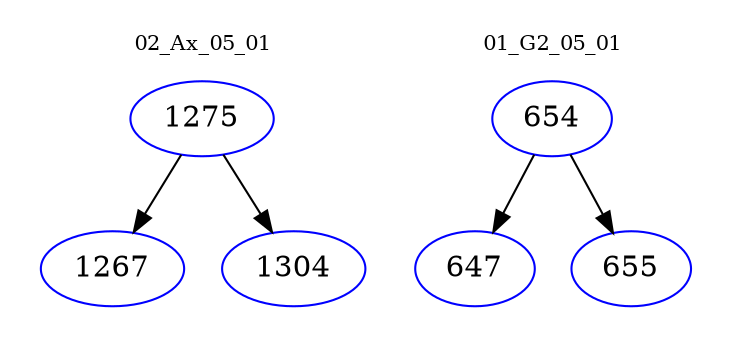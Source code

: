 digraph{
subgraph cluster_0 {
color = white
label = "02_Ax_05_01";
fontsize=10;
T0_1275 [label="1275", color="blue"]
T0_1275 -> T0_1267 [color="black"]
T0_1267 [label="1267", color="blue"]
T0_1275 -> T0_1304 [color="black"]
T0_1304 [label="1304", color="blue"]
}
subgraph cluster_1 {
color = white
label = "01_G2_05_01";
fontsize=10;
T1_654 [label="654", color="blue"]
T1_654 -> T1_647 [color="black"]
T1_647 [label="647", color="blue"]
T1_654 -> T1_655 [color="black"]
T1_655 [label="655", color="blue"]
}
}
